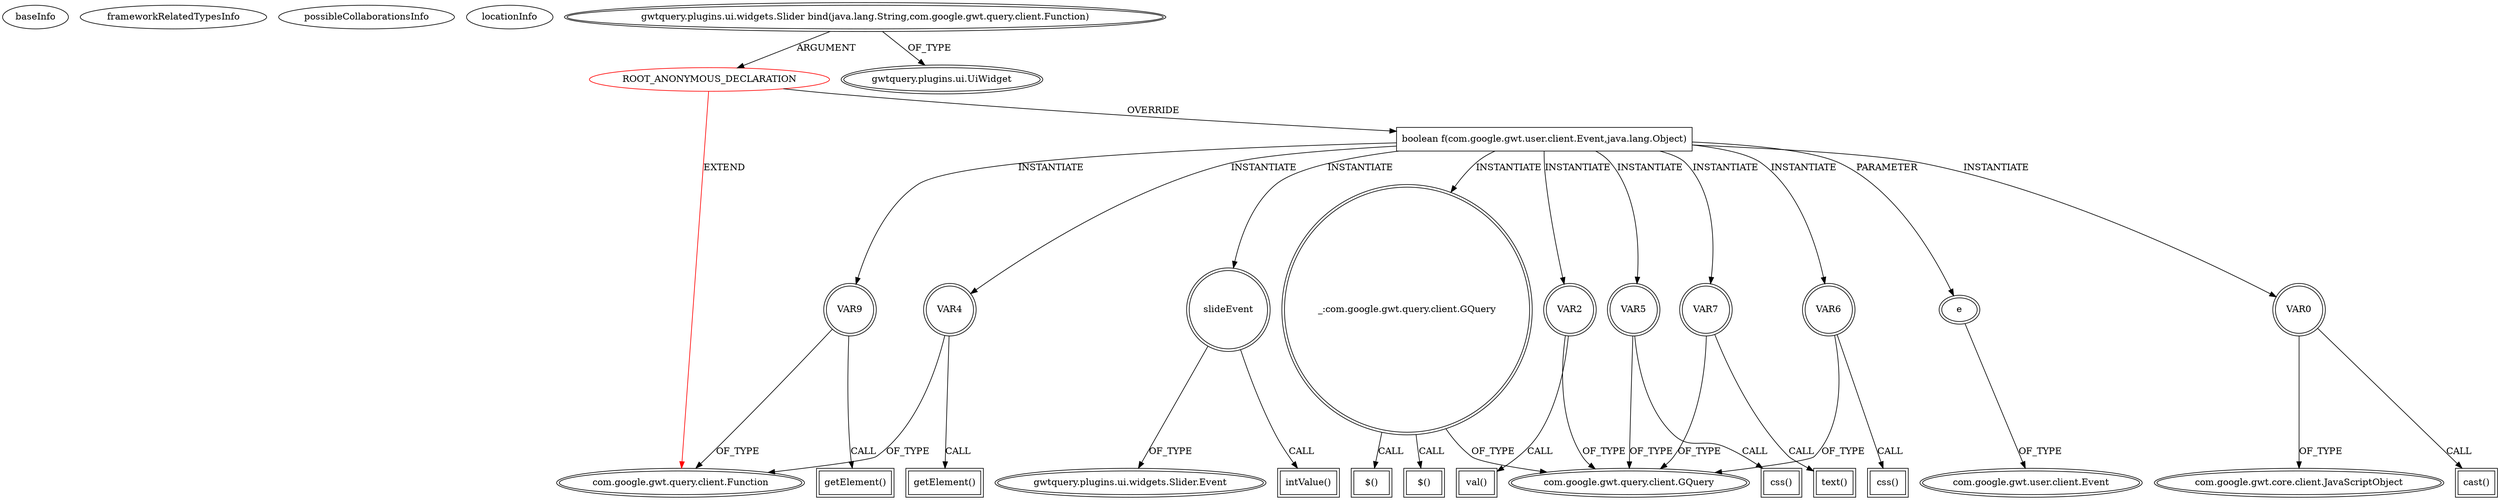 digraph {
baseInfo[graphId=3646,category="extension_graph",isAnonymous=true,possibleRelation=false]
frameworkRelatedTypesInfo[0="com.google.gwt.query.client.Function"]
possibleCollaborationsInfo[]
locationInfo[projectName="luxferrari-AlgebrApp",filePath="/luxferrari-AlgebrApp/AlgebrApp-master/AlgebrApp/src/org/luxferrari/algebrapp/client/IncrementSlider.java",contextSignature="void setupElement()",graphId="3646"]
0[label="ROOT_ANONYMOUS_DECLARATION",vertexType="ROOT_ANONYMOUS_DECLARATION",isFrameworkType=false,color=red]
1[label="com.google.gwt.query.client.Function",vertexType="FRAMEWORK_CLASS_TYPE",isFrameworkType=true,peripheries=2]
2[label="gwtquery.plugins.ui.widgets.Slider bind(java.lang.String,com.google.gwt.query.client.Function)",vertexType="OUTSIDE_CALL",isFrameworkType=true,peripheries=2]
3[label="gwtquery.plugins.ui.UiWidget",vertexType="FRAMEWORK_CLASS_TYPE",isFrameworkType=true,peripheries=2]
4[label="boolean f(com.google.gwt.user.client.Event,java.lang.Object)",vertexType="OVERRIDING_METHOD_DECLARATION",isFrameworkType=false,shape=box]
5[label="e",vertexType="PARAMETER_DECLARATION",isFrameworkType=true,peripheries=2]
6[label="com.google.gwt.user.client.Event",vertexType="FRAMEWORK_CLASS_TYPE",isFrameworkType=true,peripheries=2]
7[label="VAR0",vertexType="VARIABLE_EXPRESION",isFrameworkType=true,peripheries=2,shape=circle]
9[label="com.google.gwt.core.client.JavaScriptObject",vertexType="FRAMEWORK_CLASS_TYPE",isFrameworkType=true,peripheries=2]
8[label="cast()",vertexType="INSIDE_CALL",isFrameworkType=true,peripheries=2,shape=box]
10[label="slideEvent",vertexType="VARIABLE_EXPRESION",isFrameworkType=true,peripheries=2,shape=circle]
12[label="gwtquery.plugins.ui.widgets.Slider.Event",vertexType="FRAMEWORK_CLASS_TYPE",isFrameworkType=true,peripheries=2]
11[label="intValue()",vertexType="INSIDE_CALL",isFrameworkType=true,peripheries=2,shape=box]
13[label="VAR2",vertexType="VARIABLE_EXPRESION",isFrameworkType=true,peripheries=2,shape=circle]
15[label="com.google.gwt.query.client.GQuery",vertexType="FRAMEWORK_CLASS_TYPE",isFrameworkType=true,peripheries=2]
14[label="val()",vertexType="INSIDE_CALL",isFrameworkType=true,peripheries=2,shape=box]
16[label="_:com.google.gwt.query.client.GQuery",vertexType="VARIABLE_EXPRESION",isFrameworkType=true,peripheries=2,shape=circle]
17[label="$()",vertexType="INSIDE_CALL",isFrameworkType=true,peripheries=2,shape=box]
19[label="VAR4",vertexType="VARIABLE_EXPRESION",isFrameworkType=true,peripheries=2,shape=circle]
20[label="getElement()",vertexType="INSIDE_CALL",isFrameworkType=true,peripheries=2,shape=box]
22[label="VAR5",vertexType="VARIABLE_EXPRESION",isFrameworkType=true,peripheries=2,shape=circle]
23[label="css()",vertexType="INSIDE_CALL",isFrameworkType=true,peripheries=2,shape=box]
25[label="VAR6",vertexType="VARIABLE_EXPRESION",isFrameworkType=true,peripheries=2,shape=circle]
26[label="css()",vertexType="INSIDE_CALL",isFrameworkType=true,peripheries=2,shape=box]
28[label="VAR7",vertexType="VARIABLE_EXPRESION",isFrameworkType=true,peripheries=2,shape=circle]
29[label="text()",vertexType="INSIDE_CALL",isFrameworkType=true,peripheries=2,shape=box]
32[label="$()",vertexType="INSIDE_CALL",isFrameworkType=true,peripheries=2,shape=box]
33[label="VAR9",vertexType="VARIABLE_EXPRESION",isFrameworkType=true,peripheries=2,shape=circle]
34[label="getElement()",vertexType="INSIDE_CALL",isFrameworkType=true,peripheries=2,shape=box]
0->1[label="EXTEND",color=red]
2->0[label="ARGUMENT"]
2->3[label="OF_TYPE"]
0->4[label="OVERRIDE"]
5->6[label="OF_TYPE"]
4->5[label="PARAMETER"]
4->7[label="INSTANTIATE"]
7->9[label="OF_TYPE"]
7->8[label="CALL"]
4->10[label="INSTANTIATE"]
10->12[label="OF_TYPE"]
10->11[label="CALL"]
4->13[label="INSTANTIATE"]
13->15[label="OF_TYPE"]
13->14[label="CALL"]
4->16[label="INSTANTIATE"]
16->15[label="OF_TYPE"]
16->17[label="CALL"]
4->19[label="INSTANTIATE"]
19->1[label="OF_TYPE"]
19->20[label="CALL"]
4->22[label="INSTANTIATE"]
22->15[label="OF_TYPE"]
22->23[label="CALL"]
4->25[label="INSTANTIATE"]
25->15[label="OF_TYPE"]
25->26[label="CALL"]
4->28[label="INSTANTIATE"]
28->15[label="OF_TYPE"]
28->29[label="CALL"]
16->32[label="CALL"]
4->33[label="INSTANTIATE"]
33->1[label="OF_TYPE"]
33->34[label="CALL"]
}
